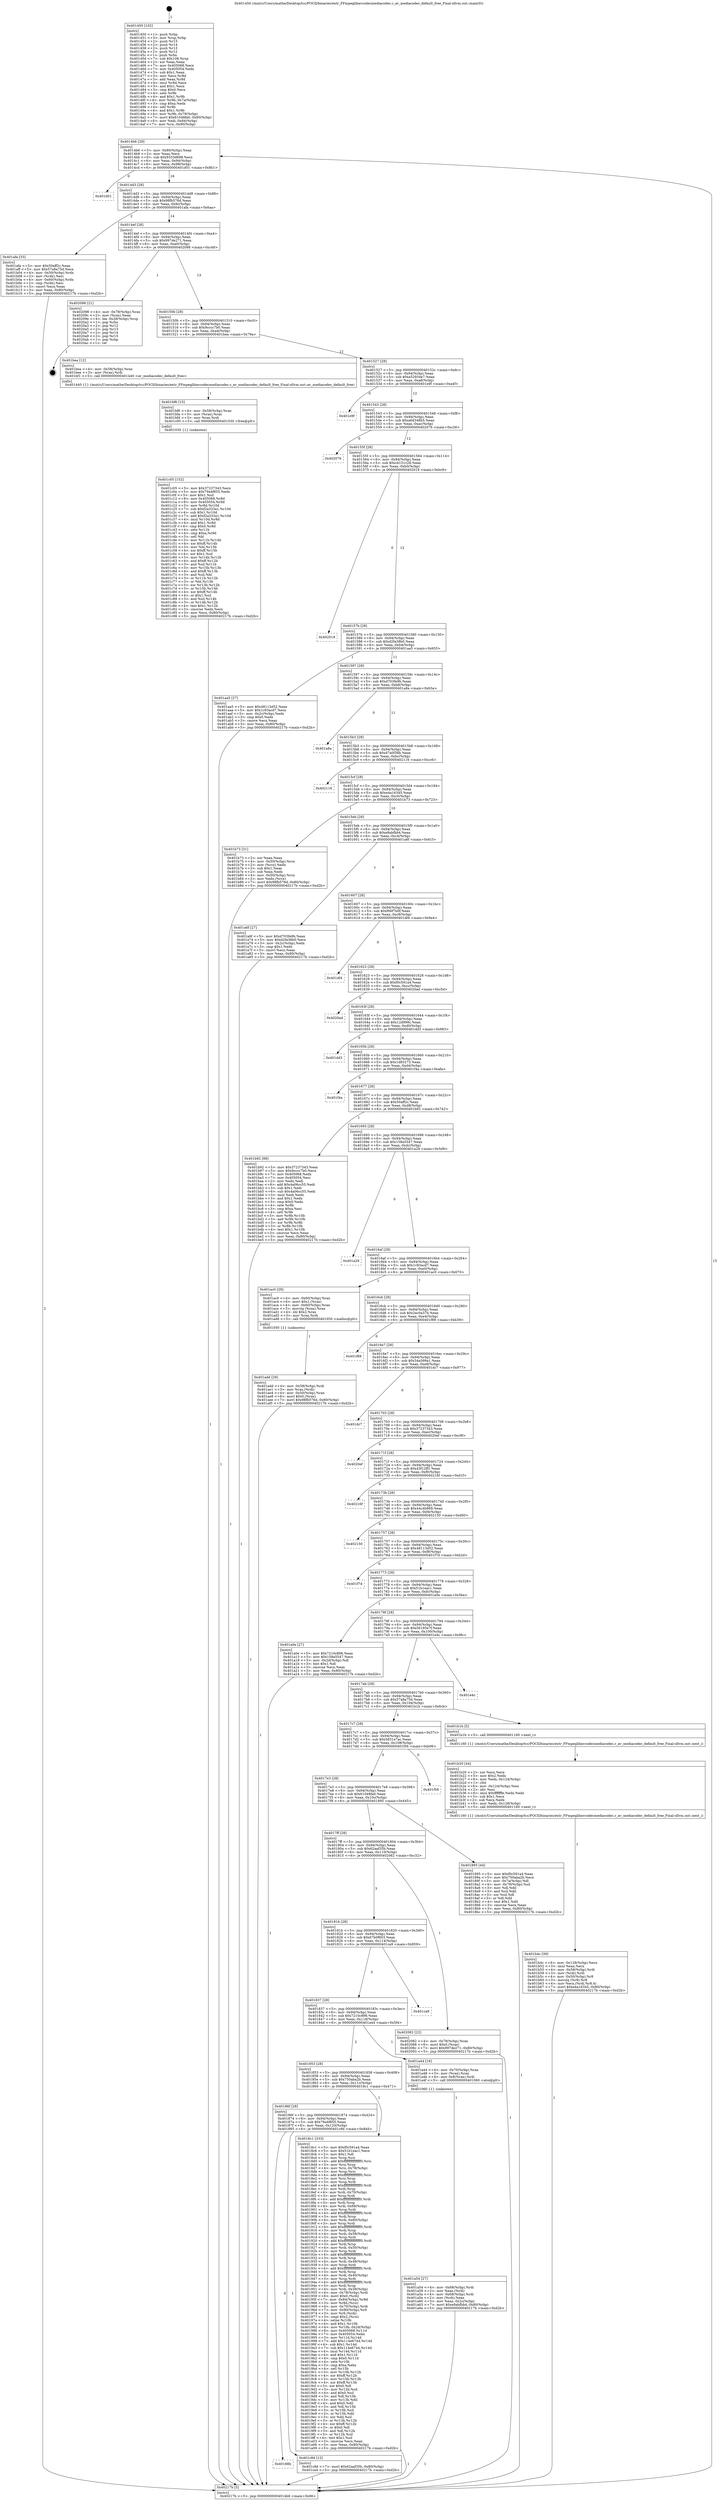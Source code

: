 digraph "0x401450" {
  label = "0x401450 (/mnt/c/Users/mathe/Desktop/tcc/POCII/binaries/extr_FFmpeglibavcodecmediacodec.c_av_mediacodec_default_free_Final-ollvm.out::main(0))"
  labelloc = "t"
  node[shape=record]

  Entry [label="",width=0.3,height=0.3,shape=circle,fillcolor=black,style=filled]
  "0x4014b6" [label="{
     0x4014b6 [29]\l
     | [instrs]\l
     &nbsp;&nbsp;0x4014b6 \<+3\>: mov -0x80(%rbp),%eax\l
     &nbsp;&nbsp;0x4014b9 \<+2\>: mov %eax,%ecx\l
     &nbsp;&nbsp;0x4014bb \<+6\>: sub $0x9333d698,%ecx\l
     &nbsp;&nbsp;0x4014c1 \<+6\>: mov %eax,-0x94(%rbp)\l
     &nbsp;&nbsp;0x4014c7 \<+6\>: mov %ecx,-0x98(%rbp)\l
     &nbsp;&nbsp;0x4014cd \<+6\>: je 0000000000401d01 \<main+0x8b1\>\l
  }"]
  "0x401d01" [label="{
     0x401d01\l
  }", style=dashed]
  "0x4014d3" [label="{
     0x4014d3 [28]\l
     | [instrs]\l
     &nbsp;&nbsp;0x4014d3 \<+5\>: jmp 00000000004014d8 \<main+0x88\>\l
     &nbsp;&nbsp;0x4014d8 \<+6\>: mov -0x94(%rbp),%eax\l
     &nbsp;&nbsp;0x4014de \<+5\>: sub $0x98fb576d,%eax\l
     &nbsp;&nbsp;0x4014e3 \<+6\>: mov %eax,-0x9c(%rbp)\l
     &nbsp;&nbsp;0x4014e9 \<+6\>: je 0000000000401afa \<main+0x6aa\>\l
  }"]
  Exit [label="",width=0.3,height=0.3,shape=circle,fillcolor=black,style=filled,peripheries=2]
  "0x401afa" [label="{
     0x401afa [33]\l
     | [instrs]\l
     &nbsp;&nbsp;0x401afa \<+5\>: mov $0x50aff2c,%eax\l
     &nbsp;&nbsp;0x401aff \<+5\>: mov $0x57a8a75d,%ecx\l
     &nbsp;&nbsp;0x401b04 \<+4\>: mov -0x50(%rbp),%rdx\l
     &nbsp;&nbsp;0x401b08 \<+2\>: mov (%rdx),%esi\l
     &nbsp;&nbsp;0x401b0a \<+4\>: mov -0x60(%rbp),%rdx\l
     &nbsp;&nbsp;0x401b0e \<+2\>: cmp (%rdx),%esi\l
     &nbsp;&nbsp;0x401b10 \<+3\>: cmovl %ecx,%eax\l
     &nbsp;&nbsp;0x401b13 \<+3\>: mov %eax,-0x80(%rbp)\l
     &nbsp;&nbsp;0x401b16 \<+5\>: jmp 000000000040217b \<main+0xd2b\>\l
  }"]
  "0x4014ef" [label="{
     0x4014ef [28]\l
     | [instrs]\l
     &nbsp;&nbsp;0x4014ef \<+5\>: jmp 00000000004014f4 \<main+0xa4\>\l
     &nbsp;&nbsp;0x4014f4 \<+6\>: mov -0x94(%rbp),%eax\l
     &nbsp;&nbsp;0x4014fa \<+5\>: sub $0x997de271,%eax\l
     &nbsp;&nbsp;0x4014ff \<+6\>: mov %eax,-0xa0(%rbp)\l
     &nbsp;&nbsp;0x401505 \<+6\>: je 0000000000402098 \<main+0xc48\>\l
  }"]
  "0x40188b" [label="{
     0x40188b\l
  }", style=dashed]
  "0x402098" [label="{
     0x402098 [21]\l
     | [instrs]\l
     &nbsp;&nbsp;0x402098 \<+4\>: mov -0x78(%rbp),%rax\l
     &nbsp;&nbsp;0x40209c \<+2\>: mov (%rax),%eax\l
     &nbsp;&nbsp;0x40209e \<+4\>: lea -0x28(%rbp),%rsp\l
     &nbsp;&nbsp;0x4020a2 \<+1\>: pop %rbx\l
     &nbsp;&nbsp;0x4020a3 \<+2\>: pop %r12\l
     &nbsp;&nbsp;0x4020a5 \<+2\>: pop %r13\l
     &nbsp;&nbsp;0x4020a7 \<+2\>: pop %r14\l
     &nbsp;&nbsp;0x4020a9 \<+2\>: pop %r15\l
     &nbsp;&nbsp;0x4020ab \<+1\>: pop %rbp\l
     &nbsp;&nbsp;0x4020ac \<+1\>: ret\l
  }"]
  "0x40150b" [label="{
     0x40150b [28]\l
     | [instrs]\l
     &nbsp;&nbsp;0x40150b \<+5\>: jmp 0000000000401510 \<main+0xc0\>\l
     &nbsp;&nbsp;0x401510 \<+6\>: mov -0x94(%rbp),%eax\l
     &nbsp;&nbsp;0x401516 \<+5\>: sub $0x9cccc7b0,%eax\l
     &nbsp;&nbsp;0x40151b \<+6\>: mov %eax,-0xa4(%rbp)\l
     &nbsp;&nbsp;0x401521 \<+6\>: je 0000000000401bea \<main+0x79a\>\l
  }"]
  "0x401c9d" [label="{
     0x401c9d [12]\l
     | [instrs]\l
     &nbsp;&nbsp;0x401c9d \<+7\>: movl $0x62aaf35b,-0x80(%rbp)\l
     &nbsp;&nbsp;0x401ca4 \<+5\>: jmp 000000000040217b \<main+0xd2b\>\l
  }"]
  "0x401bea" [label="{
     0x401bea [12]\l
     | [instrs]\l
     &nbsp;&nbsp;0x401bea \<+4\>: mov -0x58(%rbp),%rax\l
     &nbsp;&nbsp;0x401bee \<+3\>: mov (%rax),%rdi\l
     &nbsp;&nbsp;0x401bf1 \<+5\>: call 0000000000401440 \<av_mediacodec_default_free\>\l
     | [calls]\l
     &nbsp;&nbsp;0x401440 \{1\} (/mnt/c/Users/mathe/Desktop/tcc/POCII/binaries/extr_FFmpeglibavcodecmediacodec.c_av_mediacodec_default_free_Final-ollvm.out::av_mediacodec_default_free)\l
  }"]
  "0x401527" [label="{
     0x401527 [28]\l
     | [instrs]\l
     &nbsp;&nbsp;0x401527 \<+5\>: jmp 000000000040152c \<main+0xdc\>\l
     &nbsp;&nbsp;0x40152c \<+6\>: mov -0x94(%rbp),%eax\l
     &nbsp;&nbsp;0x401532 \<+5\>: sub $0xa52934e7,%eax\l
     &nbsp;&nbsp;0x401537 \<+6\>: mov %eax,-0xa8(%rbp)\l
     &nbsp;&nbsp;0x40153d \<+6\>: je 0000000000401e9f \<main+0xa4f\>\l
  }"]
  "0x401c05" [label="{
     0x401c05 [152]\l
     | [instrs]\l
     &nbsp;&nbsp;0x401c05 \<+5\>: mov $0x37237343,%ecx\l
     &nbsp;&nbsp;0x401c0a \<+5\>: mov $0x79a4f855,%edx\l
     &nbsp;&nbsp;0x401c0f \<+3\>: mov $0x1,%sil\l
     &nbsp;&nbsp;0x401c12 \<+8\>: mov 0x405068,%r8d\l
     &nbsp;&nbsp;0x401c1a \<+8\>: mov 0x405054,%r9d\l
     &nbsp;&nbsp;0x401c22 \<+3\>: mov %r8d,%r10d\l
     &nbsp;&nbsp;0x401c25 \<+7\>: sub $0xf2a333a1,%r10d\l
     &nbsp;&nbsp;0x401c2c \<+4\>: sub $0x1,%r10d\l
     &nbsp;&nbsp;0x401c30 \<+7\>: add $0xf2a333a1,%r10d\l
     &nbsp;&nbsp;0x401c37 \<+4\>: imul %r10d,%r8d\l
     &nbsp;&nbsp;0x401c3b \<+4\>: and $0x1,%r8d\l
     &nbsp;&nbsp;0x401c3f \<+4\>: cmp $0x0,%r8d\l
     &nbsp;&nbsp;0x401c43 \<+4\>: sete %r11b\l
     &nbsp;&nbsp;0x401c47 \<+4\>: cmp $0xa,%r9d\l
     &nbsp;&nbsp;0x401c4b \<+3\>: setl %bl\l
     &nbsp;&nbsp;0x401c4e \<+3\>: mov %r11b,%r14b\l
     &nbsp;&nbsp;0x401c51 \<+4\>: xor $0xff,%r14b\l
     &nbsp;&nbsp;0x401c55 \<+3\>: mov %bl,%r15b\l
     &nbsp;&nbsp;0x401c58 \<+4\>: xor $0xff,%r15b\l
     &nbsp;&nbsp;0x401c5c \<+4\>: xor $0x1,%sil\l
     &nbsp;&nbsp;0x401c60 \<+3\>: mov %r14b,%r12b\l
     &nbsp;&nbsp;0x401c63 \<+4\>: and $0xff,%r12b\l
     &nbsp;&nbsp;0x401c67 \<+3\>: and %sil,%r11b\l
     &nbsp;&nbsp;0x401c6a \<+3\>: mov %r15b,%r13b\l
     &nbsp;&nbsp;0x401c6d \<+4\>: and $0xff,%r13b\l
     &nbsp;&nbsp;0x401c71 \<+3\>: and %sil,%bl\l
     &nbsp;&nbsp;0x401c74 \<+3\>: or %r11b,%r12b\l
     &nbsp;&nbsp;0x401c77 \<+3\>: or %bl,%r13b\l
     &nbsp;&nbsp;0x401c7a \<+3\>: xor %r13b,%r12b\l
     &nbsp;&nbsp;0x401c7d \<+3\>: or %r15b,%r14b\l
     &nbsp;&nbsp;0x401c80 \<+4\>: xor $0xff,%r14b\l
     &nbsp;&nbsp;0x401c84 \<+4\>: or $0x1,%sil\l
     &nbsp;&nbsp;0x401c88 \<+3\>: and %sil,%r14b\l
     &nbsp;&nbsp;0x401c8b \<+3\>: or %r14b,%r12b\l
     &nbsp;&nbsp;0x401c8e \<+4\>: test $0x1,%r12b\l
     &nbsp;&nbsp;0x401c92 \<+3\>: cmovne %edx,%ecx\l
     &nbsp;&nbsp;0x401c95 \<+3\>: mov %ecx,-0x80(%rbp)\l
     &nbsp;&nbsp;0x401c98 \<+5\>: jmp 000000000040217b \<main+0xd2b\>\l
  }"]
  "0x401e9f" [label="{
     0x401e9f\l
  }", style=dashed]
  "0x401543" [label="{
     0x401543 [28]\l
     | [instrs]\l
     &nbsp;&nbsp;0x401543 \<+5\>: jmp 0000000000401548 \<main+0xf8\>\l
     &nbsp;&nbsp;0x401548 \<+6\>: mov -0x94(%rbp),%eax\l
     &nbsp;&nbsp;0x40154e \<+5\>: sub $0xa6d348b5,%eax\l
     &nbsp;&nbsp;0x401553 \<+6\>: mov %eax,-0xac(%rbp)\l
     &nbsp;&nbsp;0x401559 \<+6\>: je 0000000000402076 \<main+0xc26\>\l
  }"]
  "0x401bf6" [label="{
     0x401bf6 [15]\l
     | [instrs]\l
     &nbsp;&nbsp;0x401bf6 \<+4\>: mov -0x58(%rbp),%rax\l
     &nbsp;&nbsp;0x401bfa \<+3\>: mov (%rax),%rax\l
     &nbsp;&nbsp;0x401bfd \<+3\>: mov %rax,%rdi\l
     &nbsp;&nbsp;0x401c00 \<+5\>: call 0000000000401030 \<free@plt\>\l
     | [calls]\l
     &nbsp;&nbsp;0x401030 \{1\} (unknown)\l
  }"]
  "0x402076" [label="{
     0x402076\l
  }", style=dashed]
  "0x40155f" [label="{
     0x40155f [28]\l
     | [instrs]\l
     &nbsp;&nbsp;0x40155f \<+5\>: jmp 0000000000401564 \<main+0x114\>\l
     &nbsp;&nbsp;0x401564 \<+6\>: mov -0x94(%rbp),%eax\l
     &nbsp;&nbsp;0x40156a \<+5\>: sub $0xcb151c28,%eax\l
     &nbsp;&nbsp;0x40156f \<+6\>: mov %eax,-0xb0(%rbp)\l
     &nbsp;&nbsp;0x401575 \<+6\>: je 0000000000402019 \<main+0xbc9\>\l
  }"]
  "0x401b4c" [label="{
     0x401b4c [39]\l
     | [instrs]\l
     &nbsp;&nbsp;0x401b4c \<+6\>: mov -0x128(%rbp),%ecx\l
     &nbsp;&nbsp;0x401b52 \<+3\>: imul %eax,%ecx\l
     &nbsp;&nbsp;0x401b55 \<+4\>: mov -0x58(%rbp),%rdi\l
     &nbsp;&nbsp;0x401b59 \<+3\>: mov (%rdi),%rdi\l
     &nbsp;&nbsp;0x401b5c \<+4\>: mov -0x50(%rbp),%r8\l
     &nbsp;&nbsp;0x401b60 \<+3\>: movslq (%r8),%r8\l
     &nbsp;&nbsp;0x401b63 \<+4\>: mov %ecx,(%rdi,%r8,4)\l
     &nbsp;&nbsp;0x401b67 \<+7\>: movl $0xe4a16345,-0x80(%rbp)\l
     &nbsp;&nbsp;0x401b6e \<+5\>: jmp 000000000040217b \<main+0xd2b\>\l
  }"]
  "0x402019" [label="{
     0x402019\l
  }", style=dashed]
  "0x40157b" [label="{
     0x40157b [28]\l
     | [instrs]\l
     &nbsp;&nbsp;0x40157b \<+5\>: jmp 0000000000401580 \<main+0x130\>\l
     &nbsp;&nbsp;0x401580 \<+6\>: mov -0x94(%rbp),%eax\l
     &nbsp;&nbsp;0x401586 \<+5\>: sub $0xd2fa38b0,%eax\l
     &nbsp;&nbsp;0x40158b \<+6\>: mov %eax,-0xb4(%rbp)\l
     &nbsp;&nbsp;0x401591 \<+6\>: je 0000000000401aa5 \<main+0x655\>\l
  }"]
  "0x401b20" [label="{
     0x401b20 [44]\l
     | [instrs]\l
     &nbsp;&nbsp;0x401b20 \<+2\>: xor %ecx,%ecx\l
     &nbsp;&nbsp;0x401b22 \<+5\>: mov $0x2,%edx\l
     &nbsp;&nbsp;0x401b27 \<+6\>: mov %edx,-0x124(%rbp)\l
     &nbsp;&nbsp;0x401b2d \<+1\>: cltd\l
     &nbsp;&nbsp;0x401b2e \<+6\>: mov -0x124(%rbp),%esi\l
     &nbsp;&nbsp;0x401b34 \<+2\>: idiv %esi\l
     &nbsp;&nbsp;0x401b36 \<+6\>: imul $0xfffffffe,%edx,%edx\l
     &nbsp;&nbsp;0x401b3c \<+3\>: sub $0x1,%ecx\l
     &nbsp;&nbsp;0x401b3f \<+2\>: sub %ecx,%edx\l
     &nbsp;&nbsp;0x401b41 \<+6\>: mov %edx,-0x128(%rbp)\l
     &nbsp;&nbsp;0x401b47 \<+5\>: call 0000000000401160 \<next_i\>\l
     | [calls]\l
     &nbsp;&nbsp;0x401160 \{1\} (/mnt/c/Users/mathe/Desktop/tcc/POCII/binaries/extr_FFmpeglibavcodecmediacodec.c_av_mediacodec_default_free_Final-ollvm.out::next_i)\l
  }"]
  "0x401aa5" [label="{
     0x401aa5 [27]\l
     | [instrs]\l
     &nbsp;&nbsp;0x401aa5 \<+5\>: mov $0x48113d52,%eax\l
     &nbsp;&nbsp;0x401aaa \<+5\>: mov $0x1c93acd7,%ecx\l
     &nbsp;&nbsp;0x401aaf \<+3\>: mov -0x2c(%rbp),%edx\l
     &nbsp;&nbsp;0x401ab2 \<+3\>: cmp $0x0,%edx\l
     &nbsp;&nbsp;0x401ab5 \<+3\>: cmove %ecx,%eax\l
     &nbsp;&nbsp;0x401ab8 \<+3\>: mov %eax,-0x80(%rbp)\l
     &nbsp;&nbsp;0x401abb \<+5\>: jmp 000000000040217b \<main+0xd2b\>\l
  }"]
  "0x401597" [label="{
     0x401597 [28]\l
     | [instrs]\l
     &nbsp;&nbsp;0x401597 \<+5\>: jmp 000000000040159c \<main+0x14c\>\l
     &nbsp;&nbsp;0x40159c \<+6\>: mov -0x94(%rbp),%eax\l
     &nbsp;&nbsp;0x4015a2 \<+5\>: sub $0xd703fe9b,%eax\l
     &nbsp;&nbsp;0x4015a7 \<+6\>: mov %eax,-0xb8(%rbp)\l
     &nbsp;&nbsp;0x4015ad \<+6\>: je 0000000000401a8a \<main+0x63a\>\l
  }"]
  "0x401add" [label="{
     0x401add [29]\l
     | [instrs]\l
     &nbsp;&nbsp;0x401add \<+4\>: mov -0x58(%rbp),%rdi\l
     &nbsp;&nbsp;0x401ae1 \<+3\>: mov %rax,(%rdi)\l
     &nbsp;&nbsp;0x401ae4 \<+4\>: mov -0x50(%rbp),%rax\l
     &nbsp;&nbsp;0x401ae8 \<+6\>: movl $0x0,(%rax)\l
     &nbsp;&nbsp;0x401aee \<+7\>: movl $0x98fb576d,-0x80(%rbp)\l
     &nbsp;&nbsp;0x401af5 \<+5\>: jmp 000000000040217b \<main+0xd2b\>\l
  }"]
  "0x401a8a" [label="{
     0x401a8a\l
  }", style=dashed]
  "0x4015b3" [label="{
     0x4015b3 [28]\l
     | [instrs]\l
     &nbsp;&nbsp;0x4015b3 \<+5\>: jmp 00000000004015b8 \<main+0x168\>\l
     &nbsp;&nbsp;0x4015b8 \<+6\>: mov -0x94(%rbp),%eax\l
     &nbsp;&nbsp;0x4015be \<+5\>: sub $0xd7a0f38b,%eax\l
     &nbsp;&nbsp;0x4015c3 \<+6\>: mov %eax,-0xbc(%rbp)\l
     &nbsp;&nbsp;0x4015c9 \<+6\>: je 0000000000402116 \<main+0xcc6\>\l
  }"]
  "0x401a54" [label="{
     0x401a54 [27]\l
     | [instrs]\l
     &nbsp;&nbsp;0x401a54 \<+4\>: mov -0x68(%rbp),%rdi\l
     &nbsp;&nbsp;0x401a58 \<+2\>: mov %eax,(%rdi)\l
     &nbsp;&nbsp;0x401a5a \<+4\>: mov -0x68(%rbp),%rdi\l
     &nbsp;&nbsp;0x401a5e \<+2\>: mov (%rdi),%eax\l
     &nbsp;&nbsp;0x401a60 \<+3\>: mov %eax,-0x2c(%rbp)\l
     &nbsp;&nbsp;0x401a63 \<+7\>: movl $0xe8abfbb4,-0x80(%rbp)\l
     &nbsp;&nbsp;0x401a6a \<+5\>: jmp 000000000040217b \<main+0xd2b\>\l
  }"]
  "0x402116" [label="{
     0x402116\l
  }", style=dashed]
  "0x4015cf" [label="{
     0x4015cf [28]\l
     | [instrs]\l
     &nbsp;&nbsp;0x4015cf \<+5\>: jmp 00000000004015d4 \<main+0x184\>\l
     &nbsp;&nbsp;0x4015d4 \<+6\>: mov -0x94(%rbp),%eax\l
     &nbsp;&nbsp;0x4015da \<+5\>: sub $0xe4a16345,%eax\l
     &nbsp;&nbsp;0x4015df \<+6\>: mov %eax,-0xc0(%rbp)\l
     &nbsp;&nbsp;0x4015e5 \<+6\>: je 0000000000401b73 \<main+0x723\>\l
  }"]
  "0x40186f" [label="{
     0x40186f [28]\l
     | [instrs]\l
     &nbsp;&nbsp;0x40186f \<+5\>: jmp 0000000000401874 \<main+0x424\>\l
     &nbsp;&nbsp;0x401874 \<+6\>: mov -0x94(%rbp),%eax\l
     &nbsp;&nbsp;0x40187a \<+5\>: sub $0x79a4f855,%eax\l
     &nbsp;&nbsp;0x40187f \<+6\>: mov %eax,-0x120(%rbp)\l
     &nbsp;&nbsp;0x401885 \<+6\>: je 0000000000401c9d \<main+0x84d\>\l
  }"]
  "0x401b73" [label="{
     0x401b73 [31]\l
     | [instrs]\l
     &nbsp;&nbsp;0x401b73 \<+2\>: xor %eax,%eax\l
     &nbsp;&nbsp;0x401b75 \<+4\>: mov -0x50(%rbp),%rcx\l
     &nbsp;&nbsp;0x401b79 \<+2\>: mov (%rcx),%edx\l
     &nbsp;&nbsp;0x401b7b \<+3\>: sub $0x1,%eax\l
     &nbsp;&nbsp;0x401b7e \<+2\>: sub %eax,%edx\l
     &nbsp;&nbsp;0x401b80 \<+4\>: mov -0x50(%rbp),%rcx\l
     &nbsp;&nbsp;0x401b84 \<+2\>: mov %edx,(%rcx)\l
     &nbsp;&nbsp;0x401b86 \<+7\>: movl $0x98fb576d,-0x80(%rbp)\l
     &nbsp;&nbsp;0x401b8d \<+5\>: jmp 000000000040217b \<main+0xd2b\>\l
  }"]
  "0x4015eb" [label="{
     0x4015eb [28]\l
     | [instrs]\l
     &nbsp;&nbsp;0x4015eb \<+5\>: jmp 00000000004015f0 \<main+0x1a0\>\l
     &nbsp;&nbsp;0x4015f0 \<+6\>: mov -0x94(%rbp),%eax\l
     &nbsp;&nbsp;0x4015f6 \<+5\>: sub $0xe8abfbb4,%eax\l
     &nbsp;&nbsp;0x4015fb \<+6\>: mov %eax,-0xc4(%rbp)\l
     &nbsp;&nbsp;0x401601 \<+6\>: je 0000000000401a6f \<main+0x61f\>\l
  }"]
  "0x4018c1" [label="{
     0x4018c1 [333]\l
     | [instrs]\l
     &nbsp;&nbsp;0x4018c1 \<+5\>: mov $0xf0c591a4,%eax\l
     &nbsp;&nbsp;0x4018c6 \<+5\>: mov $0x51b1eac1,%ecx\l
     &nbsp;&nbsp;0x4018cb \<+2\>: mov $0x1,%dl\l
     &nbsp;&nbsp;0x4018cd \<+3\>: mov %rsp,%rsi\l
     &nbsp;&nbsp;0x4018d0 \<+4\>: add $0xfffffffffffffff0,%rsi\l
     &nbsp;&nbsp;0x4018d4 \<+3\>: mov %rsi,%rsp\l
     &nbsp;&nbsp;0x4018d7 \<+4\>: mov %rsi,-0x78(%rbp)\l
     &nbsp;&nbsp;0x4018db \<+3\>: mov %rsp,%rsi\l
     &nbsp;&nbsp;0x4018de \<+4\>: add $0xfffffffffffffff0,%rsi\l
     &nbsp;&nbsp;0x4018e2 \<+3\>: mov %rsi,%rsp\l
     &nbsp;&nbsp;0x4018e5 \<+3\>: mov %rsp,%rdi\l
     &nbsp;&nbsp;0x4018e8 \<+4\>: add $0xfffffffffffffff0,%rdi\l
     &nbsp;&nbsp;0x4018ec \<+3\>: mov %rdi,%rsp\l
     &nbsp;&nbsp;0x4018ef \<+4\>: mov %rdi,-0x70(%rbp)\l
     &nbsp;&nbsp;0x4018f3 \<+3\>: mov %rsp,%rdi\l
     &nbsp;&nbsp;0x4018f6 \<+4\>: add $0xfffffffffffffff0,%rdi\l
     &nbsp;&nbsp;0x4018fa \<+3\>: mov %rdi,%rsp\l
     &nbsp;&nbsp;0x4018fd \<+4\>: mov %rdi,-0x68(%rbp)\l
     &nbsp;&nbsp;0x401901 \<+3\>: mov %rsp,%rdi\l
     &nbsp;&nbsp;0x401904 \<+4\>: add $0xfffffffffffffff0,%rdi\l
     &nbsp;&nbsp;0x401908 \<+3\>: mov %rdi,%rsp\l
     &nbsp;&nbsp;0x40190b \<+4\>: mov %rdi,-0x60(%rbp)\l
     &nbsp;&nbsp;0x40190f \<+3\>: mov %rsp,%rdi\l
     &nbsp;&nbsp;0x401912 \<+4\>: add $0xfffffffffffffff0,%rdi\l
     &nbsp;&nbsp;0x401916 \<+3\>: mov %rdi,%rsp\l
     &nbsp;&nbsp;0x401919 \<+4\>: mov %rdi,-0x58(%rbp)\l
     &nbsp;&nbsp;0x40191d \<+3\>: mov %rsp,%rdi\l
     &nbsp;&nbsp;0x401920 \<+4\>: add $0xfffffffffffffff0,%rdi\l
     &nbsp;&nbsp;0x401924 \<+3\>: mov %rdi,%rsp\l
     &nbsp;&nbsp;0x401927 \<+4\>: mov %rdi,-0x50(%rbp)\l
     &nbsp;&nbsp;0x40192b \<+3\>: mov %rsp,%rdi\l
     &nbsp;&nbsp;0x40192e \<+4\>: add $0xfffffffffffffff0,%rdi\l
     &nbsp;&nbsp;0x401932 \<+3\>: mov %rdi,%rsp\l
     &nbsp;&nbsp;0x401935 \<+4\>: mov %rdi,-0x48(%rbp)\l
     &nbsp;&nbsp;0x401939 \<+3\>: mov %rsp,%rdi\l
     &nbsp;&nbsp;0x40193c \<+4\>: add $0xfffffffffffffff0,%rdi\l
     &nbsp;&nbsp;0x401940 \<+3\>: mov %rdi,%rsp\l
     &nbsp;&nbsp;0x401943 \<+4\>: mov %rdi,-0x40(%rbp)\l
     &nbsp;&nbsp;0x401947 \<+3\>: mov %rsp,%rdi\l
     &nbsp;&nbsp;0x40194a \<+4\>: add $0xfffffffffffffff0,%rdi\l
     &nbsp;&nbsp;0x40194e \<+3\>: mov %rdi,%rsp\l
     &nbsp;&nbsp;0x401951 \<+4\>: mov %rdi,-0x38(%rbp)\l
     &nbsp;&nbsp;0x401955 \<+4\>: mov -0x78(%rbp),%rdi\l
     &nbsp;&nbsp;0x401959 \<+6\>: movl $0x0,(%rdi)\l
     &nbsp;&nbsp;0x40195f \<+7\>: mov -0x84(%rbp),%r8d\l
     &nbsp;&nbsp;0x401966 \<+3\>: mov %r8d,(%rsi)\l
     &nbsp;&nbsp;0x401969 \<+4\>: mov -0x70(%rbp),%rdi\l
     &nbsp;&nbsp;0x40196d \<+7\>: mov -0x90(%rbp),%r9\l
     &nbsp;&nbsp;0x401974 \<+3\>: mov %r9,(%rdi)\l
     &nbsp;&nbsp;0x401977 \<+3\>: cmpl $0x2,(%rsi)\l
     &nbsp;&nbsp;0x40197a \<+4\>: setne %r10b\l
     &nbsp;&nbsp;0x40197e \<+4\>: and $0x1,%r10b\l
     &nbsp;&nbsp;0x401982 \<+4\>: mov %r10b,-0x2d(%rbp)\l
     &nbsp;&nbsp;0x401986 \<+8\>: mov 0x405068,%r11d\l
     &nbsp;&nbsp;0x40198e \<+7\>: mov 0x405054,%ebx\l
     &nbsp;&nbsp;0x401995 \<+3\>: mov %r11d,%r14d\l
     &nbsp;&nbsp;0x401998 \<+7\>: add $0x114e6744,%r14d\l
     &nbsp;&nbsp;0x40199f \<+4\>: sub $0x1,%r14d\l
     &nbsp;&nbsp;0x4019a3 \<+7\>: sub $0x114e6744,%r14d\l
     &nbsp;&nbsp;0x4019aa \<+4\>: imul %r14d,%r11d\l
     &nbsp;&nbsp;0x4019ae \<+4\>: and $0x1,%r11d\l
     &nbsp;&nbsp;0x4019b2 \<+4\>: cmp $0x0,%r11d\l
     &nbsp;&nbsp;0x4019b6 \<+4\>: sete %r10b\l
     &nbsp;&nbsp;0x4019ba \<+3\>: cmp $0xa,%ebx\l
     &nbsp;&nbsp;0x4019bd \<+4\>: setl %r15b\l
     &nbsp;&nbsp;0x4019c1 \<+3\>: mov %r10b,%r12b\l
     &nbsp;&nbsp;0x4019c4 \<+4\>: xor $0xff,%r12b\l
     &nbsp;&nbsp;0x4019c8 \<+3\>: mov %r15b,%r13b\l
     &nbsp;&nbsp;0x4019cb \<+4\>: xor $0xff,%r13b\l
     &nbsp;&nbsp;0x4019cf \<+3\>: xor $0x0,%dl\l
     &nbsp;&nbsp;0x4019d2 \<+3\>: mov %r12b,%sil\l
     &nbsp;&nbsp;0x4019d5 \<+4\>: and $0x0,%sil\l
     &nbsp;&nbsp;0x4019d9 \<+3\>: and %dl,%r10b\l
     &nbsp;&nbsp;0x4019dc \<+3\>: mov %r13b,%dil\l
     &nbsp;&nbsp;0x4019df \<+4\>: and $0x0,%dil\l
     &nbsp;&nbsp;0x4019e3 \<+3\>: and %dl,%r15b\l
     &nbsp;&nbsp;0x4019e6 \<+3\>: or %r10b,%sil\l
     &nbsp;&nbsp;0x4019e9 \<+3\>: or %r15b,%dil\l
     &nbsp;&nbsp;0x4019ec \<+3\>: xor %dil,%sil\l
     &nbsp;&nbsp;0x4019ef \<+3\>: or %r13b,%r12b\l
     &nbsp;&nbsp;0x4019f2 \<+4\>: xor $0xff,%r12b\l
     &nbsp;&nbsp;0x4019f6 \<+3\>: or $0x0,%dl\l
     &nbsp;&nbsp;0x4019f9 \<+3\>: and %dl,%r12b\l
     &nbsp;&nbsp;0x4019fc \<+3\>: or %r12b,%sil\l
     &nbsp;&nbsp;0x4019ff \<+4\>: test $0x1,%sil\l
     &nbsp;&nbsp;0x401a03 \<+3\>: cmovne %ecx,%eax\l
     &nbsp;&nbsp;0x401a06 \<+3\>: mov %eax,-0x80(%rbp)\l
     &nbsp;&nbsp;0x401a09 \<+5\>: jmp 000000000040217b \<main+0xd2b\>\l
  }"]
  "0x401a6f" [label="{
     0x401a6f [27]\l
     | [instrs]\l
     &nbsp;&nbsp;0x401a6f \<+5\>: mov $0xd703fe9b,%eax\l
     &nbsp;&nbsp;0x401a74 \<+5\>: mov $0xd2fa38b0,%ecx\l
     &nbsp;&nbsp;0x401a79 \<+3\>: mov -0x2c(%rbp),%edx\l
     &nbsp;&nbsp;0x401a7c \<+3\>: cmp $0x1,%edx\l
     &nbsp;&nbsp;0x401a7f \<+3\>: cmovl %ecx,%eax\l
     &nbsp;&nbsp;0x401a82 \<+3\>: mov %eax,-0x80(%rbp)\l
     &nbsp;&nbsp;0x401a85 \<+5\>: jmp 000000000040217b \<main+0xd2b\>\l
  }"]
  "0x401607" [label="{
     0x401607 [28]\l
     | [instrs]\l
     &nbsp;&nbsp;0x401607 \<+5\>: jmp 000000000040160c \<main+0x1bc\>\l
     &nbsp;&nbsp;0x40160c \<+6\>: mov -0x94(%rbp),%eax\l
     &nbsp;&nbsp;0x401612 \<+5\>: sub $0xf06f7b0f,%eax\l
     &nbsp;&nbsp;0x401617 \<+6\>: mov %eax,-0xc8(%rbp)\l
     &nbsp;&nbsp;0x40161d \<+6\>: je 0000000000401df4 \<main+0x9a4\>\l
  }"]
  "0x401853" [label="{
     0x401853 [28]\l
     | [instrs]\l
     &nbsp;&nbsp;0x401853 \<+5\>: jmp 0000000000401858 \<main+0x408\>\l
     &nbsp;&nbsp;0x401858 \<+6\>: mov -0x94(%rbp),%eax\l
     &nbsp;&nbsp;0x40185e \<+5\>: sub $0x750aba2b,%eax\l
     &nbsp;&nbsp;0x401863 \<+6\>: mov %eax,-0x11c(%rbp)\l
     &nbsp;&nbsp;0x401869 \<+6\>: je 00000000004018c1 \<main+0x471\>\l
  }"]
  "0x401df4" [label="{
     0x401df4\l
  }", style=dashed]
  "0x401623" [label="{
     0x401623 [28]\l
     | [instrs]\l
     &nbsp;&nbsp;0x401623 \<+5\>: jmp 0000000000401628 \<main+0x1d8\>\l
     &nbsp;&nbsp;0x401628 \<+6\>: mov -0x94(%rbp),%eax\l
     &nbsp;&nbsp;0x40162e \<+5\>: sub $0xf0c591a4,%eax\l
     &nbsp;&nbsp;0x401633 \<+6\>: mov %eax,-0xcc(%rbp)\l
     &nbsp;&nbsp;0x401639 \<+6\>: je 00000000004020ad \<main+0xc5d\>\l
  }"]
  "0x401a44" [label="{
     0x401a44 [16]\l
     | [instrs]\l
     &nbsp;&nbsp;0x401a44 \<+4\>: mov -0x70(%rbp),%rax\l
     &nbsp;&nbsp;0x401a48 \<+3\>: mov (%rax),%rax\l
     &nbsp;&nbsp;0x401a4b \<+4\>: mov 0x8(%rax),%rdi\l
     &nbsp;&nbsp;0x401a4f \<+5\>: call 0000000000401060 \<atoi@plt\>\l
     | [calls]\l
     &nbsp;&nbsp;0x401060 \{1\} (unknown)\l
  }"]
  "0x4020ad" [label="{
     0x4020ad\l
  }", style=dashed]
  "0x40163f" [label="{
     0x40163f [28]\l
     | [instrs]\l
     &nbsp;&nbsp;0x40163f \<+5\>: jmp 0000000000401644 \<main+0x1f4\>\l
     &nbsp;&nbsp;0x401644 \<+6\>: mov -0x94(%rbp),%eax\l
     &nbsp;&nbsp;0x40164a \<+5\>: sub $0x12d998c,%eax\l
     &nbsp;&nbsp;0x40164f \<+6\>: mov %eax,-0xd0(%rbp)\l
     &nbsp;&nbsp;0x401655 \<+6\>: je 0000000000401dd3 \<main+0x983\>\l
  }"]
  "0x401837" [label="{
     0x401837 [28]\l
     | [instrs]\l
     &nbsp;&nbsp;0x401837 \<+5\>: jmp 000000000040183c \<main+0x3ec\>\l
     &nbsp;&nbsp;0x40183c \<+6\>: mov -0x94(%rbp),%eax\l
     &nbsp;&nbsp;0x401842 \<+5\>: sub $0x7210c896,%eax\l
     &nbsp;&nbsp;0x401847 \<+6\>: mov %eax,-0x118(%rbp)\l
     &nbsp;&nbsp;0x40184d \<+6\>: je 0000000000401a44 \<main+0x5f4\>\l
  }"]
  "0x401dd3" [label="{
     0x401dd3\l
  }", style=dashed]
  "0x40165b" [label="{
     0x40165b [28]\l
     | [instrs]\l
     &nbsp;&nbsp;0x40165b \<+5\>: jmp 0000000000401660 \<main+0x210\>\l
     &nbsp;&nbsp;0x401660 \<+6\>: mov -0x94(%rbp),%eax\l
     &nbsp;&nbsp;0x401666 \<+5\>: sub $0x1d85273,%eax\l
     &nbsp;&nbsp;0x40166b \<+6\>: mov %eax,-0xd4(%rbp)\l
     &nbsp;&nbsp;0x401671 \<+6\>: je 0000000000401f4a \<main+0xafa\>\l
  }"]
  "0x401ca9" [label="{
     0x401ca9\l
  }", style=dashed]
  "0x401f4a" [label="{
     0x401f4a\l
  }", style=dashed]
  "0x401677" [label="{
     0x401677 [28]\l
     | [instrs]\l
     &nbsp;&nbsp;0x401677 \<+5\>: jmp 000000000040167c \<main+0x22c\>\l
     &nbsp;&nbsp;0x40167c \<+6\>: mov -0x94(%rbp),%eax\l
     &nbsp;&nbsp;0x401682 \<+5\>: sub $0x50aff2c,%eax\l
     &nbsp;&nbsp;0x401687 \<+6\>: mov %eax,-0xd8(%rbp)\l
     &nbsp;&nbsp;0x40168d \<+6\>: je 0000000000401b92 \<main+0x742\>\l
  }"]
  "0x40181b" [label="{
     0x40181b [28]\l
     | [instrs]\l
     &nbsp;&nbsp;0x40181b \<+5\>: jmp 0000000000401820 \<main+0x3d0\>\l
     &nbsp;&nbsp;0x401820 \<+6\>: mov -0x94(%rbp),%eax\l
     &nbsp;&nbsp;0x401826 \<+5\>: sub $0x67b0f603,%eax\l
     &nbsp;&nbsp;0x40182b \<+6\>: mov %eax,-0x114(%rbp)\l
     &nbsp;&nbsp;0x401831 \<+6\>: je 0000000000401ca9 \<main+0x859\>\l
  }"]
  "0x401b92" [label="{
     0x401b92 [88]\l
     | [instrs]\l
     &nbsp;&nbsp;0x401b92 \<+5\>: mov $0x37237343,%eax\l
     &nbsp;&nbsp;0x401b97 \<+5\>: mov $0x9cccc7b0,%ecx\l
     &nbsp;&nbsp;0x401b9c \<+7\>: mov 0x405068,%edx\l
     &nbsp;&nbsp;0x401ba3 \<+7\>: mov 0x405054,%esi\l
     &nbsp;&nbsp;0x401baa \<+2\>: mov %edx,%edi\l
     &nbsp;&nbsp;0x401bac \<+6\>: add $0x4a06cc55,%edi\l
     &nbsp;&nbsp;0x401bb2 \<+3\>: sub $0x1,%edi\l
     &nbsp;&nbsp;0x401bb5 \<+6\>: sub $0x4a06cc55,%edi\l
     &nbsp;&nbsp;0x401bbb \<+3\>: imul %edi,%edx\l
     &nbsp;&nbsp;0x401bbe \<+3\>: and $0x1,%edx\l
     &nbsp;&nbsp;0x401bc1 \<+3\>: cmp $0x0,%edx\l
     &nbsp;&nbsp;0x401bc4 \<+4\>: sete %r8b\l
     &nbsp;&nbsp;0x401bc8 \<+3\>: cmp $0xa,%esi\l
     &nbsp;&nbsp;0x401bcb \<+4\>: setl %r9b\l
     &nbsp;&nbsp;0x401bcf \<+3\>: mov %r8b,%r10b\l
     &nbsp;&nbsp;0x401bd2 \<+3\>: and %r9b,%r10b\l
     &nbsp;&nbsp;0x401bd5 \<+3\>: xor %r9b,%r8b\l
     &nbsp;&nbsp;0x401bd8 \<+3\>: or %r8b,%r10b\l
     &nbsp;&nbsp;0x401bdb \<+4\>: test $0x1,%r10b\l
     &nbsp;&nbsp;0x401bdf \<+3\>: cmovne %ecx,%eax\l
     &nbsp;&nbsp;0x401be2 \<+3\>: mov %eax,-0x80(%rbp)\l
     &nbsp;&nbsp;0x401be5 \<+5\>: jmp 000000000040217b \<main+0xd2b\>\l
  }"]
  "0x401693" [label="{
     0x401693 [28]\l
     | [instrs]\l
     &nbsp;&nbsp;0x401693 \<+5\>: jmp 0000000000401698 \<main+0x248\>\l
     &nbsp;&nbsp;0x401698 \<+6\>: mov -0x94(%rbp),%eax\l
     &nbsp;&nbsp;0x40169e \<+5\>: sub $0x158a5547,%eax\l
     &nbsp;&nbsp;0x4016a3 \<+6\>: mov %eax,-0xdc(%rbp)\l
     &nbsp;&nbsp;0x4016a9 \<+6\>: je 0000000000401a29 \<main+0x5d9\>\l
  }"]
  "0x402082" [label="{
     0x402082 [22]\l
     | [instrs]\l
     &nbsp;&nbsp;0x402082 \<+4\>: mov -0x78(%rbp),%rax\l
     &nbsp;&nbsp;0x402086 \<+6\>: movl $0x0,(%rax)\l
     &nbsp;&nbsp;0x40208c \<+7\>: movl $0x997de271,-0x80(%rbp)\l
     &nbsp;&nbsp;0x402093 \<+5\>: jmp 000000000040217b \<main+0xd2b\>\l
  }"]
  "0x401a29" [label="{
     0x401a29\l
  }", style=dashed]
  "0x4016af" [label="{
     0x4016af [28]\l
     | [instrs]\l
     &nbsp;&nbsp;0x4016af \<+5\>: jmp 00000000004016b4 \<main+0x264\>\l
     &nbsp;&nbsp;0x4016b4 \<+6\>: mov -0x94(%rbp),%eax\l
     &nbsp;&nbsp;0x4016ba \<+5\>: sub $0x1c93acd7,%eax\l
     &nbsp;&nbsp;0x4016bf \<+6\>: mov %eax,-0xe0(%rbp)\l
     &nbsp;&nbsp;0x4016c5 \<+6\>: je 0000000000401ac0 \<main+0x670\>\l
  }"]
  "0x401450" [label="{
     0x401450 [102]\l
     | [instrs]\l
     &nbsp;&nbsp;0x401450 \<+1\>: push %rbp\l
     &nbsp;&nbsp;0x401451 \<+3\>: mov %rsp,%rbp\l
     &nbsp;&nbsp;0x401454 \<+2\>: push %r15\l
     &nbsp;&nbsp;0x401456 \<+2\>: push %r14\l
     &nbsp;&nbsp;0x401458 \<+2\>: push %r13\l
     &nbsp;&nbsp;0x40145a \<+2\>: push %r12\l
     &nbsp;&nbsp;0x40145c \<+1\>: push %rbx\l
     &nbsp;&nbsp;0x40145d \<+7\>: sub $0x108,%rsp\l
     &nbsp;&nbsp;0x401464 \<+2\>: xor %eax,%eax\l
     &nbsp;&nbsp;0x401466 \<+7\>: mov 0x405068,%ecx\l
     &nbsp;&nbsp;0x40146d \<+7\>: mov 0x405054,%edx\l
     &nbsp;&nbsp;0x401474 \<+3\>: sub $0x1,%eax\l
     &nbsp;&nbsp;0x401477 \<+3\>: mov %ecx,%r8d\l
     &nbsp;&nbsp;0x40147a \<+3\>: add %eax,%r8d\l
     &nbsp;&nbsp;0x40147d \<+4\>: imul %r8d,%ecx\l
     &nbsp;&nbsp;0x401481 \<+3\>: and $0x1,%ecx\l
     &nbsp;&nbsp;0x401484 \<+3\>: cmp $0x0,%ecx\l
     &nbsp;&nbsp;0x401487 \<+4\>: sete %r9b\l
     &nbsp;&nbsp;0x40148b \<+4\>: and $0x1,%r9b\l
     &nbsp;&nbsp;0x40148f \<+4\>: mov %r9b,-0x7a(%rbp)\l
     &nbsp;&nbsp;0x401493 \<+3\>: cmp $0xa,%edx\l
     &nbsp;&nbsp;0x401496 \<+4\>: setl %r9b\l
     &nbsp;&nbsp;0x40149a \<+4\>: and $0x1,%r9b\l
     &nbsp;&nbsp;0x40149e \<+4\>: mov %r9b,-0x79(%rbp)\l
     &nbsp;&nbsp;0x4014a2 \<+7\>: movl $0x61048fa0,-0x80(%rbp)\l
     &nbsp;&nbsp;0x4014a9 \<+6\>: mov %edi,-0x84(%rbp)\l
     &nbsp;&nbsp;0x4014af \<+7\>: mov %rsi,-0x90(%rbp)\l
  }"]
  "0x401ac0" [label="{
     0x401ac0 [29]\l
     | [instrs]\l
     &nbsp;&nbsp;0x401ac0 \<+4\>: mov -0x60(%rbp),%rax\l
     &nbsp;&nbsp;0x401ac4 \<+6\>: movl $0x1,(%rax)\l
     &nbsp;&nbsp;0x401aca \<+4\>: mov -0x60(%rbp),%rax\l
     &nbsp;&nbsp;0x401ace \<+3\>: movslq (%rax),%rax\l
     &nbsp;&nbsp;0x401ad1 \<+4\>: shl $0x2,%rax\l
     &nbsp;&nbsp;0x401ad5 \<+3\>: mov %rax,%rdi\l
     &nbsp;&nbsp;0x401ad8 \<+5\>: call 0000000000401050 \<malloc@plt\>\l
     | [calls]\l
     &nbsp;&nbsp;0x401050 \{1\} (unknown)\l
  }"]
  "0x4016cb" [label="{
     0x4016cb [28]\l
     | [instrs]\l
     &nbsp;&nbsp;0x4016cb \<+5\>: jmp 00000000004016d0 \<main+0x280\>\l
     &nbsp;&nbsp;0x4016d0 \<+6\>: mov -0x94(%rbp),%eax\l
     &nbsp;&nbsp;0x4016d6 \<+5\>: sub $0x2ec0a37b,%eax\l
     &nbsp;&nbsp;0x4016db \<+6\>: mov %eax,-0xe4(%rbp)\l
     &nbsp;&nbsp;0x4016e1 \<+6\>: je 0000000000401f89 \<main+0xb39\>\l
  }"]
  "0x40217b" [label="{
     0x40217b [5]\l
     | [instrs]\l
     &nbsp;&nbsp;0x40217b \<+5\>: jmp 00000000004014b6 \<main+0x66\>\l
  }"]
  "0x401f89" [label="{
     0x401f89\l
  }", style=dashed]
  "0x4016e7" [label="{
     0x4016e7 [28]\l
     | [instrs]\l
     &nbsp;&nbsp;0x4016e7 \<+5\>: jmp 00000000004016ec \<main+0x29c\>\l
     &nbsp;&nbsp;0x4016ec \<+6\>: mov -0x94(%rbp),%eax\l
     &nbsp;&nbsp;0x4016f2 \<+5\>: sub $0x34a599a1,%eax\l
     &nbsp;&nbsp;0x4016f7 \<+6\>: mov %eax,-0xe8(%rbp)\l
     &nbsp;&nbsp;0x4016fd \<+6\>: je 0000000000401dc7 \<main+0x977\>\l
  }"]
  "0x4017ff" [label="{
     0x4017ff [28]\l
     | [instrs]\l
     &nbsp;&nbsp;0x4017ff \<+5\>: jmp 0000000000401804 \<main+0x3b4\>\l
     &nbsp;&nbsp;0x401804 \<+6\>: mov -0x94(%rbp),%eax\l
     &nbsp;&nbsp;0x40180a \<+5\>: sub $0x62aaf35b,%eax\l
     &nbsp;&nbsp;0x40180f \<+6\>: mov %eax,-0x110(%rbp)\l
     &nbsp;&nbsp;0x401815 \<+6\>: je 0000000000402082 \<main+0xc32\>\l
  }"]
  "0x401dc7" [label="{
     0x401dc7\l
  }", style=dashed]
  "0x401703" [label="{
     0x401703 [28]\l
     | [instrs]\l
     &nbsp;&nbsp;0x401703 \<+5\>: jmp 0000000000401708 \<main+0x2b8\>\l
     &nbsp;&nbsp;0x401708 \<+6\>: mov -0x94(%rbp),%eax\l
     &nbsp;&nbsp;0x40170e \<+5\>: sub $0x37237343,%eax\l
     &nbsp;&nbsp;0x401713 \<+6\>: mov %eax,-0xec(%rbp)\l
     &nbsp;&nbsp;0x401719 \<+6\>: je 00000000004020ef \<main+0xc9f\>\l
  }"]
  "0x401895" [label="{
     0x401895 [44]\l
     | [instrs]\l
     &nbsp;&nbsp;0x401895 \<+5\>: mov $0xf0c591a4,%eax\l
     &nbsp;&nbsp;0x40189a \<+5\>: mov $0x750aba2b,%ecx\l
     &nbsp;&nbsp;0x40189f \<+3\>: mov -0x7a(%rbp),%dl\l
     &nbsp;&nbsp;0x4018a2 \<+4\>: mov -0x79(%rbp),%sil\l
     &nbsp;&nbsp;0x4018a6 \<+3\>: mov %dl,%dil\l
     &nbsp;&nbsp;0x4018a9 \<+3\>: and %sil,%dil\l
     &nbsp;&nbsp;0x4018ac \<+3\>: xor %sil,%dl\l
     &nbsp;&nbsp;0x4018af \<+3\>: or %dl,%dil\l
     &nbsp;&nbsp;0x4018b2 \<+4\>: test $0x1,%dil\l
     &nbsp;&nbsp;0x4018b6 \<+3\>: cmovne %ecx,%eax\l
     &nbsp;&nbsp;0x4018b9 \<+3\>: mov %eax,-0x80(%rbp)\l
     &nbsp;&nbsp;0x4018bc \<+5\>: jmp 000000000040217b \<main+0xd2b\>\l
  }"]
  "0x4020ef" [label="{
     0x4020ef\l
  }", style=dashed]
  "0x40171f" [label="{
     0x40171f [28]\l
     | [instrs]\l
     &nbsp;&nbsp;0x40171f \<+5\>: jmp 0000000000401724 \<main+0x2d4\>\l
     &nbsp;&nbsp;0x401724 \<+6\>: mov -0x94(%rbp),%eax\l
     &nbsp;&nbsp;0x40172a \<+5\>: sub $0x43f12ff1,%eax\l
     &nbsp;&nbsp;0x40172f \<+6\>: mov %eax,-0xf0(%rbp)\l
     &nbsp;&nbsp;0x401735 \<+6\>: je 000000000040216f \<main+0xd1f\>\l
  }"]
  "0x4017e3" [label="{
     0x4017e3 [28]\l
     | [instrs]\l
     &nbsp;&nbsp;0x4017e3 \<+5\>: jmp 00000000004017e8 \<main+0x398\>\l
     &nbsp;&nbsp;0x4017e8 \<+6\>: mov -0x94(%rbp),%eax\l
     &nbsp;&nbsp;0x4017ee \<+5\>: sub $0x61048fa0,%eax\l
     &nbsp;&nbsp;0x4017f3 \<+6\>: mov %eax,-0x10c(%rbp)\l
     &nbsp;&nbsp;0x4017f9 \<+6\>: je 0000000000401895 \<main+0x445\>\l
  }"]
  "0x40216f" [label="{
     0x40216f\l
  }", style=dashed]
  "0x40173b" [label="{
     0x40173b [28]\l
     | [instrs]\l
     &nbsp;&nbsp;0x40173b \<+5\>: jmp 0000000000401740 \<main+0x2f0\>\l
     &nbsp;&nbsp;0x401740 \<+6\>: mov -0x94(%rbp),%eax\l
     &nbsp;&nbsp;0x401746 \<+5\>: sub $0x44c4b969,%eax\l
     &nbsp;&nbsp;0x40174b \<+6\>: mov %eax,-0xf4(%rbp)\l
     &nbsp;&nbsp;0x401751 \<+6\>: je 0000000000402150 \<main+0xd00\>\l
  }"]
  "0x401f56" [label="{
     0x401f56\l
  }", style=dashed]
  "0x402150" [label="{
     0x402150\l
  }", style=dashed]
  "0x401757" [label="{
     0x401757 [28]\l
     | [instrs]\l
     &nbsp;&nbsp;0x401757 \<+5\>: jmp 000000000040175c \<main+0x30c\>\l
     &nbsp;&nbsp;0x40175c \<+6\>: mov -0x94(%rbp),%eax\l
     &nbsp;&nbsp;0x401762 \<+5\>: sub $0x48113d52,%eax\l
     &nbsp;&nbsp;0x401767 \<+6\>: mov %eax,-0xf8(%rbp)\l
     &nbsp;&nbsp;0x40176d \<+6\>: je 0000000000401f7d \<main+0xb2d\>\l
  }"]
  "0x4017c7" [label="{
     0x4017c7 [28]\l
     | [instrs]\l
     &nbsp;&nbsp;0x4017c7 \<+5\>: jmp 00000000004017cc \<main+0x37c\>\l
     &nbsp;&nbsp;0x4017cc \<+6\>: mov -0x94(%rbp),%eax\l
     &nbsp;&nbsp;0x4017d2 \<+5\>: sub $0x5831e7ac,%eax\l
     &nbsp;&nbsp;0x4017d7 \<+6\>: mov %eax,-0x108(%rbp)\l
     &nbsp;&nbsp;0x4017dd \<+6\>: je 0000000000401f56 \<main+0xb06\>\l
  }"]
  "0x401f7d" [label="{
     0x401f7d\l
  }", style=dashed]
  "0x401773" [label="{
     0x401773 [28]\l
     | [instrs]\l
     &nbsp;&nbsp;0x401773 \<+5\>: jmp 0000000000401778 \<main+0x328\>\l
     &nbsp;&nbsp;0x401778 \<+6\>: mov -0x94(%rbp),%eax\l
     &nbsp;&nbsp;0x40177e \<+5\>: sub $0x51b1eac1,%eax\l
     &nbsp;&nbsp;0x401783 \<+6\>: mov %eax,-0xfc(%rbp)\l
     &nbsp;&nbsp;0x401789 \<+6\>: je 0000000000401a0e \<main+0x5be\>\l
  }"]
  "0x401b1b" [label="{
     0x401b1b [5]\l
     | [instrs]\l
     &nbsp;&nbsp;0x401b1b \<+5\>: call 0000000000401160 \<next_i\>\l
     | [calls]\l
     &nbsp;&nbsp;0x401160 \{1\} (/mnt/c/Users/mathe/Desktop/tcc/POCII/binaries/extr_FFmpeglibavcodecmediacodec.c_av_mediacodec_default_free_Final-ollvm.out::next_i)\l
  }"]
  "0x401a0e" [label="{
     0x401a0e [27]\l
     | [instrs]\l
     &nbsp;&nbsp;0x401a0e \<+5\>: mov $0x7210c896,%eax\l
     &nbsp;&nbsp;0x401a13 \<+5\>: mov $0x158a5547,%ecx\l
     &nbsp;&nbsp;0x401a18 \<+3\>: mov -0x2d(%rbp),%dl\l
     &nbsp;&nbsp;0x401a1b \<+3\>: test $0x1,%dl\l
     &nbsp;&nbsp;0x401a1e \<+3\>: cmovne %ecx,%eax\l
     &nbsp;&nbsp;0x401a21 \<+3\>: mov %eax,-0x80(%rbp)\l
     &nbsp;&nbsp;0x401a24 \<+5\>: jmp 000000000040217b \<main+0xd2b\>\l
  }"]
  "0x40178f" [label="{
     0x40178f [28]\l
     | [instrs]\l
     &nbsp;&nbsp;0x40178f \<+5\>: jmp 0000000000401794 \<main+0x344\>\l
     &nbsp;&nbsp;0x401794 \<+6\>: mov -0x94(%rbp),%eax\l
     &nbsp;&nbsp;0x40179a \<+5\>: sub $0x56195e7f,%eax\l
     &nbsp;&nbsp;0x40179f \<+6\>: mov %eax,-0x100(%rbp)\l
     &nbsp;&nbsp;0x4017a5 \<+6\>: je 0000000000401e4c \<main+0x9fc\>\l
  }"]
  "0x4017ab" [label="{
     0x4017ab [28]\l
     | [instrs]\l
     &nbsp;&nbsp;0x4017ab \<+5\>: jmp 00000000004017b0 \<main+0x360\>\l
     &nbsp;&nbsp;0x4017b0 \<+6\>: mov -0x94(%rbp),%eax\l
     &nbsp;&nbsp;0x4017b6 \<+5\>: sub $0x57a8a75d,%eax\l
     &nbsp;&nbsp;0x4017bb \<+6\>: mov %eax,-0x104(%rbp)\l
     &nbsp;&nbsp;0x4017c1 \<+6\>: je 0000000000401b1b \<main+0x6cb\>\l
  }"]
  "0x401e4c" [label="{
     0x401e4c\l
  }", style=dashed]
  Entry -> "0x401450" [label=" 1"]
  "0x4014b6" -> "0x401d01" [label=" 0"]
  "0x4014b6" -> "0x4014d3" [label=" 16"]
  "0x402098" -> Exit [label=" 1"]
  "0x4014d3" -> "0x401afa" [label=" 2"]
  "0x4014d3" -> "0x4014ef" [label=" 14"]
  "0x402082" -> "0x40217b" [label=" 1"]
  "0x4014ef" -> "0x402098" [label=" 1"]
  "0x4014ef" -> "0x40150b" [label=" 13"]
  "0x401c9d" -> "0x40217b" [label=" 1"]
  "0x40150b" -> "0x401bea" [label=" 1"]
  "0x40150b" -> "0x401527" [label=" 12"]
  "0x40186f" -> "0x40188b" [label=" 0"]
  "0x401527" -> "0x401e9f" [label=" 0"]
  "0x401527" -> "0x401543" [label=" 12"]
  "0x40186f" -> "0x401c9d" [label=" 1"]
  "0x401543" -> "0x402076" [label=" 0"]
  "0x401543" -> "0x40155f" [label=" 12"]
  "0x401c05" -> "0x40217b" [label=" 1"]
  "0x40155f" -> "0x402019" [label=" 0"]
  "0x40155f" -> "0x40157b" [label=" 12"]
  "0x401bf6" -> "0x401c05" [label=" 1"]
  "0x40157b" -> "0x401aa5" [label=" 1"]
  "0x40157b" -> "0x401597" [label=" 11"]
  "0x401bea" -> "0x401bf6" [label=" 1"]
  "0x401597" -> "0x401a8a" [label=" 0"]
  "0x401597" -> "0x4015b3" [label=" 11"]
  "0x401b92" -> "0x40217b" [label=" 1"]
  "0x4015b3" -> "0x402116" [label=" 0"]
  "0x4015b3" -> "0x4015cf" [label=" 11"]
  "0x401b73" -> "0x40217b" [label=" 1"]
  "0x4015cf" -> "0x401b73" [label=" 1"]
  "0x4015cf" -> "0x4015eb" [label=" 10"]
  "0x401b20" -> "0x401b4c" [label=" 1"]
  "0x4015eb" -> "0x401a6f" [label=" 1"]
  "0x4015eb" -> "0x401607" [label=" 9"]
  "0x401b1b" -> "0x401b20" [label=" 1"]
  "0x401607" -> "0x401df4" [label=" 0"]
  "0x401607" -> "0x401623" [label=" 9"]
  "0x401add" -> "0x40217b" [label=" 1"]
  "0x401623" -> "0x4020ad" [label=" 0"]
  "0x401623" -> "0x40163f" [label=" 9"]
  "0x401ac0" -> "0x401add" [label=" 1"]
  "0x40163f" -> "0x401dd3" [label=" 0"]
  "0x40163f" -> "0x40165b" [label=" 9"]
  "0x401a6f" -> "0x40217b" [label=" 1"]
  "0x40165b" -> "0x401f4a" [label=" 0"]
  "0x40165b" -> "0x401677" [label=" 9"]
  "0x401a54" -> "0x40217b" [label=" 1"]
  "0x401677" -> "0x401b92" [label=" 1"]
  "0x401677" -> "0x401693" [label=" 8"]
  "0x401a0e" -> "0x40217b" [label=" 1"]
  "0x401693" -> "0x401a29" [label=" 0"]
  "0x401693" -> "0x4016af" [label=" 8"]
  "0x4018c1" -> "0x40217b" [label=" 1"]
  "0x4016af" -> "0x401ac0" [label=" 1"]
  "0x4016af" -> "0x4016cb" [label=" 7"]
  "0x401853" -> "0x40186f" [label=" 1"]
  "0x4016cb" -> "0x401f89" [label=" 0"]
  "0x4016cb" -> "0x4016e7" [label=" 7"]
  "0x401853" -> "0x4018c1" [label=" 1"]
  "0x4016e7" -> "0x401dc7" [label=" 0"]
  "0x4016e7" -> "0x401703" [label=" 7"]
  "0x401afa" -> "0x40217b" [label=" 2"]
  "0x401703" -> "0x4020ef" [label=" 0"]
  "0x401703" -> "0x40171f" [label=" 7"]
  "0x401837" -> "0x401853" [label=" 2"]
  "0x40171f" -> "0x40216f" [label=" 0"]
  "0x40171f" -> "0x40173b" [label=" 7"]
  "0x401aa5" -> "0x40217b" [label=" 1"]
  "0x40173b" -> "0x402150" [label=" 0"]
  "0x40173b" -> "0x401757" [label=" 7"]
  "0x40181b" -> "0x401837" [label=" 3"]
  "0x401757" -> "0x401f7d" [label=" 0"]
  "0x401757" -> "0x401773" [label=" 7"]
  "0x401a44" -> "0x401a54" [label=" 1"]
  "0x401773" -> "0x401a0e" [label=" 1"]
  "0x401773" -> "0x40178f" [label=" 6"]
  "0x4017ff" -> "0x40181b" [label=" 3"]
  "0x40178f" -> "0x401e4c" [label=" 0"]
  "0x40178f" -> "0x4017ab" [label=" 6"]
  "0x4017ff" -> "0x402082" [label=" 1"]
  "0x4017ab" -> "0x401b1b" [label=" 1"]
  "0x4017ab" -> "0x4017c7" [label=" 5"]
  "0x40181b" -> "0x401ca9" [label=" 0"]
  "0x4017c7" -> "0x401f56" [label=" 0"]
  "0x4017c7" -> "0x4017e3" [label=" 5"]
  "0x401837" -> "0x401a44" [label=" 1"]
  "0x4017e3" -> "0x401895" [label=" 1"]
  "0x4017e3" -> "0x4017ff" [label=" 4"]
  "0x401895" -> "0x40217b" [label=" 1"]
  "0x401450" -> "0x4014b6" [label=" 1"]
  "0x40217b" -> "0x4014b6" [label=" 15"]
  "0x401b4c" -> "0x40217b" [label=" 1"]
}
